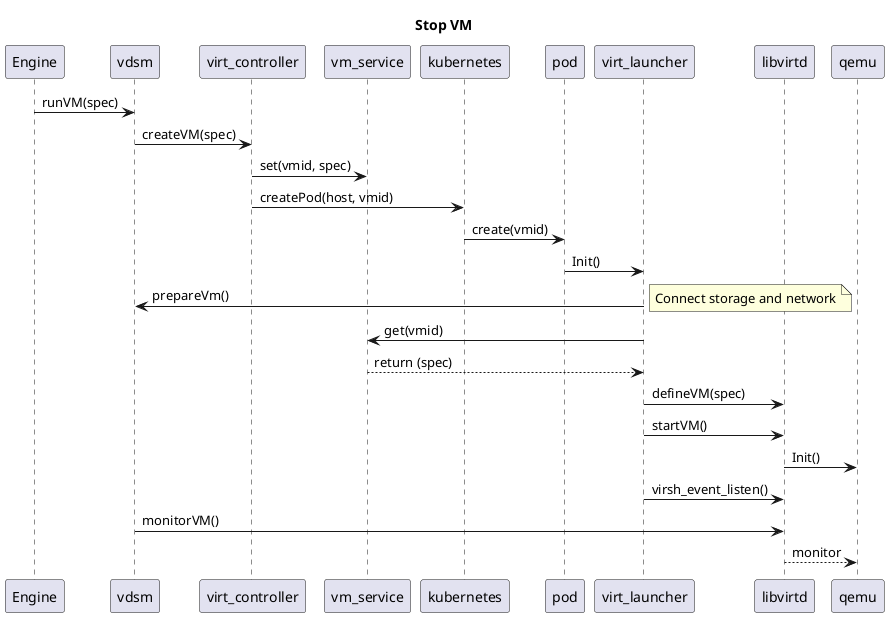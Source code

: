 @startuml
title Stop VM

Engine -> vdsm : runVM(spec)
vdsm -> virt_controller : createVM(spec)

virt_controller -> vm_service : set(vmid, spec)
virt_controller -> kubernetes : createPod(host, vmid)
kubernetes -> pod : create(vmid)

pod -> virt_launcher : Init()
virt_launcher -> vdsm : prepareVm()
note right: Connect storage and network

virt_launcher -> vm_service : get(vmid)
virt_launcher <-- vm_service: return (spec)
virt_launcher -> libvirtd : defineVM(spec)
virt_launcher -> libvirtd : startVM()
libvirtd -> qemu : Init()
virt_launcher -> libvirtd : virsh_event_listen()
vdsm -> libvirtd : monitorVM()
libvirtd --> qemu : monitor
@enduml
